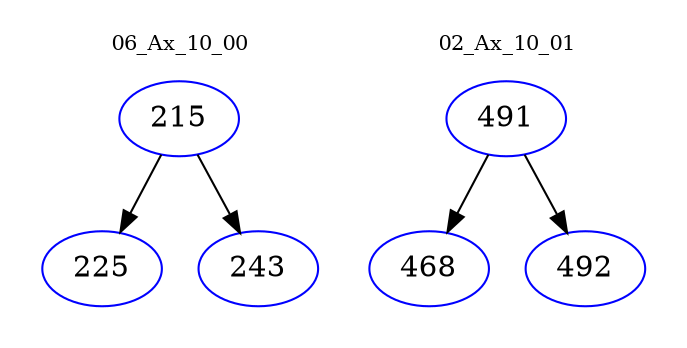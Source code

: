 digraph{
subgraph cluster_0 {
color = white
label = "06_Ax_10_00";
fontsize=10;
T0_215 [label="215", color="blue"]
T0_215 -> T0_225 [color="black"]
T0_225 [label="225", color="blue"]
T0_215 -> T0_243 [color="black"]
T0_243 [label="243", color="blue"]
}
subgraph cluster_1 {
color = white
label = "02_Ax_10_01";
fontsize=10;
T1_491 [label="491", color="blue"]
T1_491 -> T1_468 [color="black"]
T1_468 [label="468", color="blue"]
T1_491 -> T1_492 [color="black"]
T1_492 [label="492", color="blue"]
}
}

